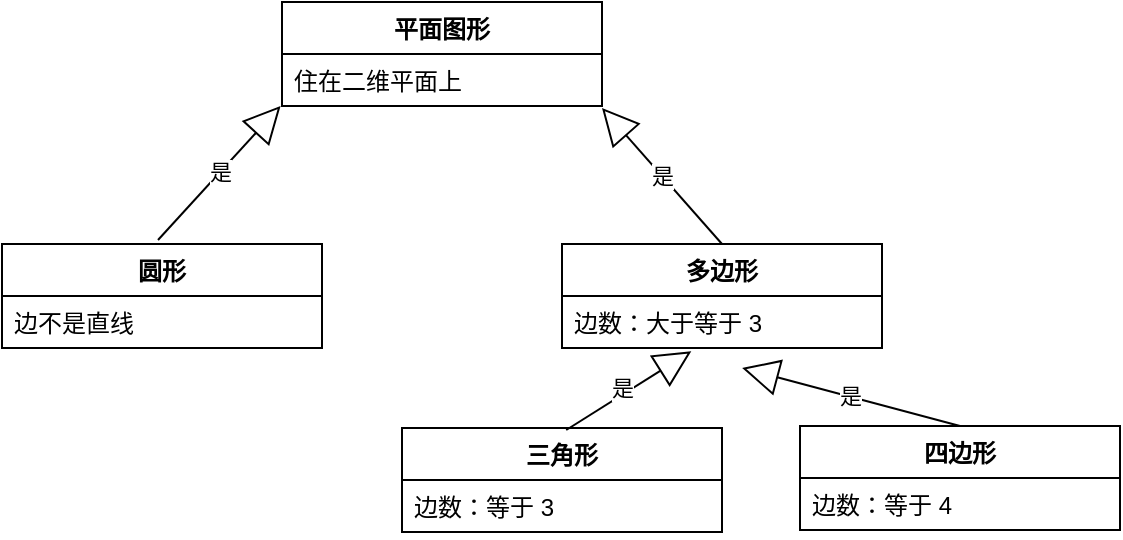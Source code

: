 <mxfile version="28.0.7">
  <diagram name="第 1 页" id="GhT2BDbw3F0csmw8JsiJ">
    <mxGraphModel dx="786" dy="498" grid="1" gridSize="10" guides="1" tooltips="1" connect="1" arrows="1" fold="1" page="1" pageScale="1" pageWidth="827" pageHeight="1169" math="0" shadow="0">
      <root>
        <mxCell id="0" />
        <mxCell id="1" parent="0" />
        <mxCell id="QPKMzPmmPl-GjUIlmzBM-9" value="是" style="endArrow=block;endSize=16;endFill=0;html=1;rounded=0;entryX=0.008;entryY=1.077;entryDx=0;entryDy=0;exitX=0.5;exitY=0;exitDx=0;exitDy=0;entryPerimeter=0;" edge="1" parent="1">
          <mxGeometry width="160" relative="1" as="geometry">
            <mxPoint x="238" y="186" as="sourcePoint" />
            <mxPoint x="299.28" y="119.002" as="targetPoint" />
            <mxPoint as="offset" />
          </mxGeometry>
        </mxCell>
        <mxCell id="QPKMzPmmPl-GjUIlmzBM-11" value="是" style="endArrow=block;endSize=16;endFill=0;html=1;rounded=0;entryX=1;entryY=1.038;entryDx=0;entryDy=0;exitX=0.5;exitY=0;exitDx=0;exitDy=0;entryPerimeter=0;" edge="1" parent="1" source="QPKMzPmmPl-GjUIlmzBM-12" target="QPKMzPmmPl-GjUIlmzBM-21">
          <mxGeometry width="160" relative="1" as="geometry">
            <mxPoint x="500" y="180" as="sourcePoint" />
            <mxPoint x="440" y="120" as="targetPoint" />
            <mxPoint as="offset" />
          </mxGeometry>
        </mxCell>
        <mxCell id="QPKMzPmmPl-GjUIlmzBM-12" value="多边形" style="swimlane;fontStyle=1;align=center;verticalAlign=top;childLayout=stackLayout;horizontal=1;startSize=26;horizontalStack=0;resizeParent=1;resizeParentMax=0;resizeLast=0;collapsible=1;marginBottom=0;whiteSpace=wrap;html=1;" vertex="1" parent="1">
          <mxGeometry x="440" y="188" width="160" height="52" as="geometry" />
        </mxCell>
        <mxCell id="QPKMzPmmPl-GjUIlmzBM-13" value="边数：大于等于 3" style="text;strokeColor=none;fillColor=none;align=left;verticalAlign=top;spacingLeft=4;spacingRight=4;overflow=hidden;rotatable=0;points=[[0,0.5],[1,0.5]];portConstraint=eastwest;whiteSpace=wrap;html=1;" vertex="1" parent="QPKMzPmmPl-GjUIlmzBM-12">
          <mxGeometry y="26" width="160" height="26" as="geometry" />
        </mxCell>
        <mxCell id="QPKMzPmmPl-GjUIlmzBM-20" value="平面图形" style="swimlane;fontStyle=1;align=center;verticalAlign=top;childLayout=stackLayout;horizontal=1;startSize=26;horizontalStack=0;resizeParent=1;resizeParentMax=0;resizeLast=0;collapsible=1;marginBottom=0;whiteSpace=wrap;html=1;" vertex="1" parent="1">
          <mxGeometry x="300" y="67" width="160" height="52" as="geometry" />
        </mxCell>
        <mxCell id="QPKMzPmmPl-GjUIlmzBM-21" value="住在二维平面上" style="text;strokeColor=none;fillColor=none;align=left;verticalAlign=top;spacingLeft=4;spacingRight=4;overflow=hidden;rotatable=0;points=[[0,0.5],[1,0.5]];portConstraint=eastwest;whiteSpace=wrap;html=1;" vertex="1" parent="QPKMzPmmPl-GjUIlmzBM-20">
          <mxGeometry y="26" width="160" height="26" as="geometry" />
        </mxCell>
        <mxCell id="QPKMzPmmPl-GjUIlmzBM-24" value="圆形" style="swimlane;fontStyle=1;align=center;verticalAlign=top;childLayout=stackLayout;horizontal=1;startSize=26;horizontalStack=0;resizeParent=1;resizeParentMax=0;resizeLast=0;collapsible=1;marginBottom=0;whiteSpace=wrap;html=1;" vertex="1" parent="1">
          <mxGeometry x="160" y="188" width="160" height="52" as="geometry" />
        </mxCell>
        <mxCell id="QPKMzPmmPl-GjUIlmzBM-25" value="边不是直线" style="text;strokeColor=none;fillColor=none;align=left;verticalAlign=top;spacingLeft=4;spacingRight=4;overflow=hidden;rotatable=0;points=[[0,0.5],[1,0.5]];portConstraint=eastwest;whiteSpace=wrap;html=1;" vertex="1" parent="QPKMzPmmPl-GjUIlmzBM-24">
          <mxGeometry y="26" width="160" height="26" as="geometry" />
        </mxCell>
        <mxCell id="QPKMzPmmPl-GjUIlmzBM-27" value="三角形" style="swimlane;fontStyle=1;align=center;verticalAlign=top;childLayout=stackLayout;horizontal=1;startSize=26;horizontalStack=0;resizeParent=1;resizeParentMax=0;resizeLast=0;collapsible=1;marginBottom=0;whiteSpace=wrap;html=1;" vertex="1" parent="1">
          <mxGeometry x="360" y="280" width="160" height="52" as="geometry" />
        </mxCell>
        <mxCell id="QPKMzPmmPl-GjUIlmzBM-28" value="边数：等于 3" style="text;strokeColor=none;fillColor=none;align=left;verticalAlign=top;spacingLeft=4;spacingRight=4;overflow=hidden;rotatable=0;points=[[0,0.5],[1,0.5]];portConstraint=eastwest;whiteSpace=wrap;html=1;" vertex="1" parent="QPKMzPmmPl-GjUIlmzBM-27">
          <mxGeometry y="26" width="160" height="26" as="geometry" />
        </mxCell>
        <mxCell id="QPKMzPmmPl-GjUIlmzBM-29" value="四边形" style="swimlane;fontStyle=1;align=center;verticalAlign=top;childLayout=stackLayout;horizontal=1;startSize=26;horizontalStack=0;resizeParent=1;resizeParentMax=0;resizeLast=0;collapsible=1;marginBottom=0;whiteSpace=wrap;html=1;" vertex="1" parent="1">
          <mxGeometry x="559" y="279" width="160" height="52" as="geometry" />
        </mxCell>
        <mxCell id="QPKMzPmmPl-GjUIlmzBM-30" value="边数：等于 4" style="text;strokeColor=none;fillColor=none;align=left;verticalAlign=top;spacingLeft=4;spacingRight=4;overflow=hidden;rotatable=0;points=[[0,0.5],[1,0.5]];portConstraint=eastwest;whiteSpace=wrap;html=1;" vertex="1" parent="QPKMzPmmPl-GjUIlmzBM-29">
          <mxGeometry y="26" width="160" height="26" as="geometry" />
        </mxCell>
        <mxCell id="QPKMzPmmPl-GjUIlmzBM-31" value="是" style="endArrow=block;endSize=16;endFill=0;html=1;rounded=0;entryX=0.404;entryY=1.064;entryDx=0;entryDy=0;entryPerimeter=0;" edge="1" parent="1" target="QPKMzPmmPl-GjUIlmzBM-13">
          <mxGeometry x="-0.058" y="3" width="160" relative="1" as="geometry">
            <mxPoint x="442.111" y="281" as="sourcePoint" />
            <mxPoint x="443.72" y="243.34" as="targetPoint" />
            <mxPoint as="offset" />
          </mxGeometry>
        </mxCell>
        <mxCell id="QPKMzPmmPl-GjUIlmzBM-32" value="是" style="endArrow=block;endSize=16;endFill=0;html=1;rounded=0;entryX=0.563;entryY=1.385;entryDx=0;entryDy=0;exitX=0.5;exitY=0;exitDx=0;exitDy=0;entryPerimeter=0;" edge="1" parent="1" source="QPKMzPmmPl-GjUIlmzBM-29" target="QPKMzPmmPl-GjUIlmzBM-13">
          <mxGeometry width="160" relative="1" as="geometry">
            <mxPoint x="690" y="328" as="sourcePoint" />
            <mxPoint x="630" y="260" as="targetPoint" />
            <mxPoint as="offset" />
          </mxGeometry>
        </mxCell>
      </root>
    </mxGraphModel>
  </diagram>
</mxfile>
